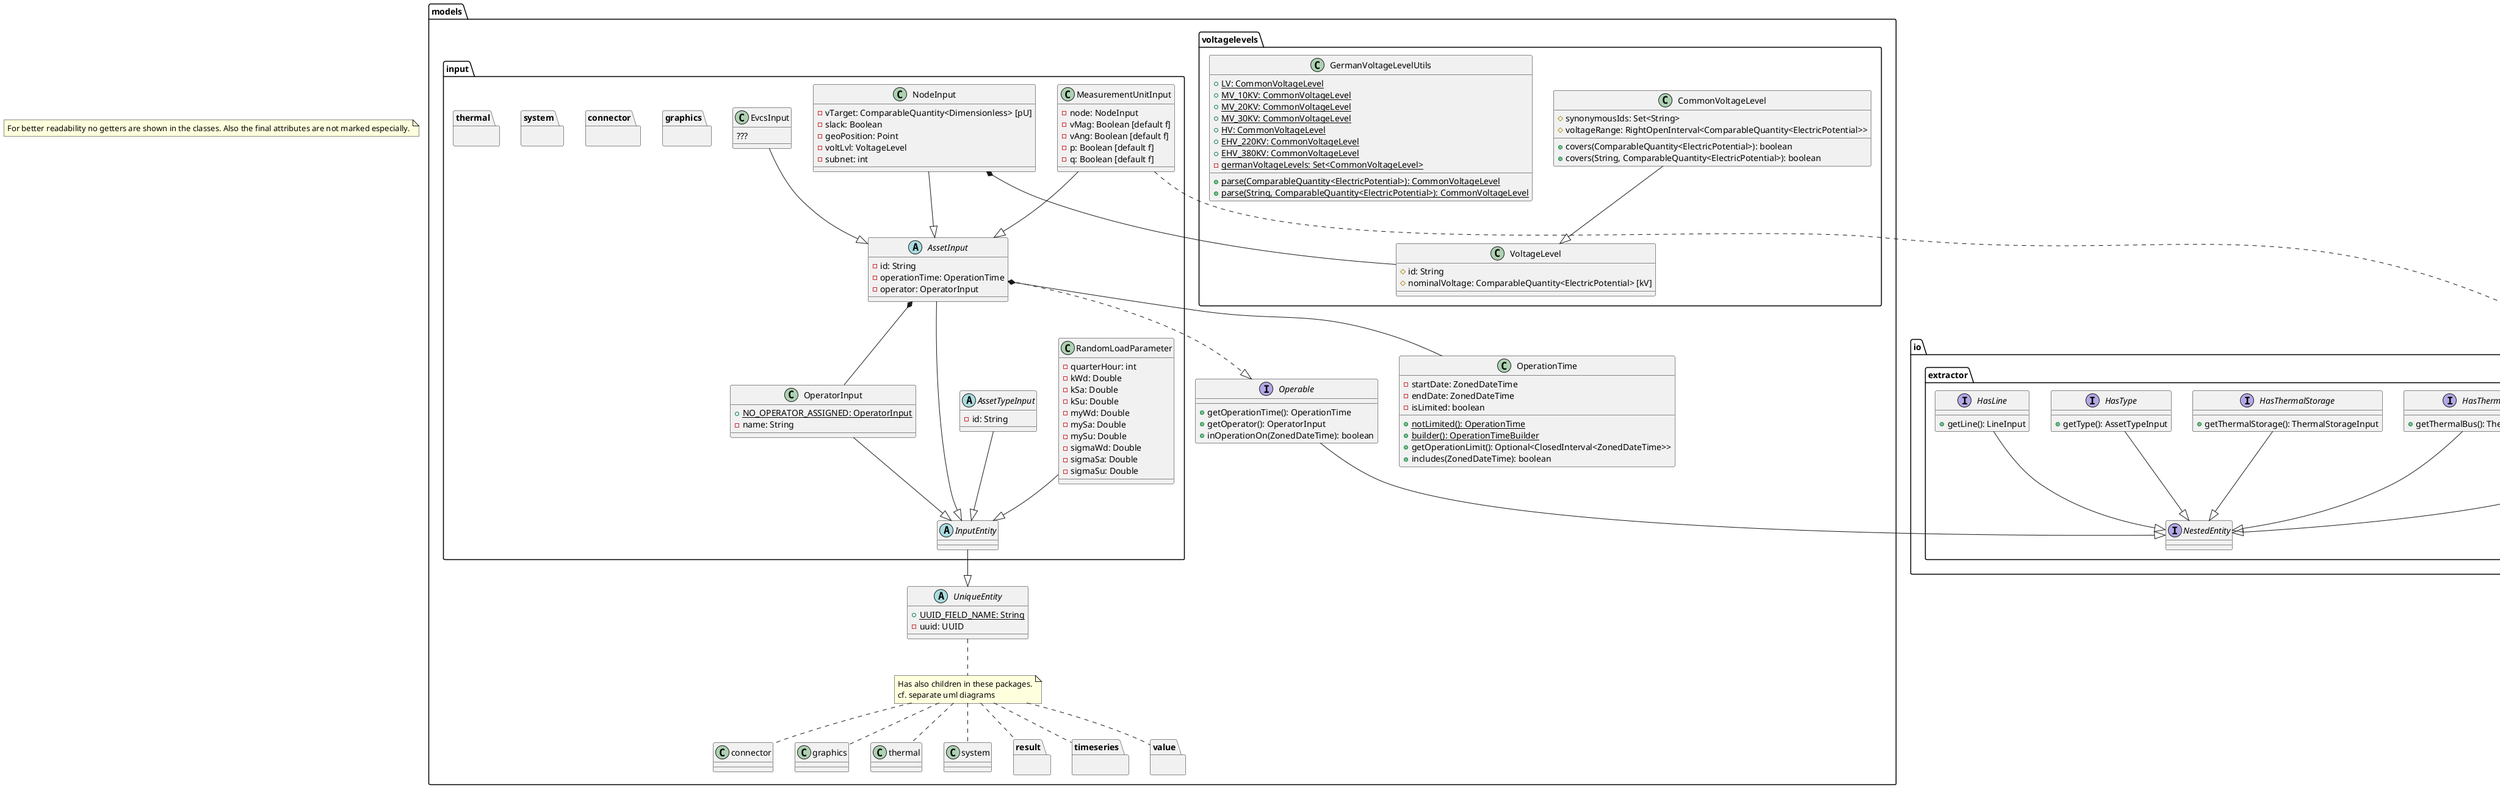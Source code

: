 @startuml
note "For better readability no getters are shown in the classes. Also the final attributes are not marked especially." as generalNote

package io.extractor {
    interface NestedEntity

    interface HasNodes {
        + allNodes(): List<NodeInput>
    }
    HasNodes --|> NestedEntity

    interface HasThermalBus {
        + getThermalBus(): ThermalBusInput
    }
    HasThermalBus --|> NestedEntity

    interface HasThermalStorage {
        + getThermalStorage(): ThermalStorageInput
    }
    HasThermalStorage --|> NestedEntity

    interface HasType {
        + getType(): AssetTypeInput
    }
    HasType --|> NestedEntity

    interface HasLine {
        + getLine(): LineInput
    }
    HasLine --|> NestedEntity
}

package models {

    abstract class UniqueEntity {
        + {static} UUID_FIELD_NAME: String
        - uuid: UUID
    }

    class OperationTime {
        - startDate: ZonedDateTime
        - endDate: ZonedDateTime
        - isLimited: boolean
        + {static} notLimited(): OperationTime
        + {static} builder(): OperationTimeBuilder
        + getOperationLimit(): Optional<ClosedInterval<ZonedDateTime>>
        + includes(ZonedDateTime): boolean
    }

    interface Operable {
        + getOperationTime(): OperationTime
        + getOperator(): OperatorInput
        + inOperationOn(ZonedDateTime): boolean
    }
    Operable --|> NestedEntity

    package result {}
    package timeseries {}
    package value {}
    note "Has also children in these packages.\ncf. separate uml diagrams" as childNote
    UniqueEntity .. childNote
    childNote .. result
    childNote .. timeseries
    childNote .. value
    childNote .. connector
    childNote .. graphics
    childNote .. thermal
    childNote .. system

    package voltagelevels {
        class VoltageLevel {
            # id: String
            # nominalVoltage: ComparableQuantity<ElectricPotential> [kV]
        }

        class CommonVoltageLevel {
            # synonymousIds: Set<String>
            # voltageRange: RightOpenInterval<ComparableQuantity<ElectricPotential>>
            + covers(ComparableQuantity<ElectricPotential>): boolean
            + covers(String, ComparableQuantity<ElectricPotential>): boolean
        }
        CommonVoltageLevel --|> VoltageLevel

        class GermanVoltageLevelUtils {
            + {static} LV: CommonVoltageLevel
            + {static} MV_10KV: CommonVoltageLevel
            + {static} MV_20KV: CommonVoltageLevel
            + {static} MV_30KV: CommonVoltageLevel
            + {static} HV: CommonVoltageLevel
            + {static} EHV_220KV: CommonVoltageLevel
            + {static} EHV_380KV: CommonVoltageLevel
            - {static} germanVoltageLevels: Set<CommonVoltageLevel>
            + {static} parse(ComparableQuantity<ElectricPotential>): CommonVoltageLevel
            + {static} parse(String, ComparableQuantity<ElectricPotential>): CommonVoltageLevel
        }
    }

    package input {
        abstract class InputEntity
        InputEntity --|> UniqueEntity

        class OperatorInput {
            + {static} NO_OPERATOR_ASSIGNED: OperatorInput
            - name: String
        }
        OperatorInput --|> InputEntity

        package graphics {}

        abstract class AssetInput {
            - id: String
            - operationTime: OperationTime
            - operator: OperatorInput
        }
        AssetInput --|> InputEntity
        AssetInput ..|> Operable
        AssetInput *-- OperationTime
        AssetInput *-- OperatorInput

        class EvcsInput {
            ???
        }
        EvcsInput --|> AssetInput

        class NodeInput {
            - vTarget: ComparableQuantity<Dimensionless> [pU]
            - slack: Boolean
            - geoPosition: Point
            - voltLvl: VoltageLevel
            - subnet: int
        }
        NodeInput --|> AssetInput
        NodeInput *-- VoltageLevel

        class MeasurementUnitInput {
            - node: NodeInput
            - vMag: Boolean [default f]
            - vAng: Boolean [default f]
            - p: Boolean [default f]
            - q: Boolean [default f]
        }
        MeasurementUnitInput --|> AssetInput
        MeasurementUnitInput ..|> HasNodes

        class RandomLoadParameter {
            - quarterHour: int
            - kWd: Double
            - kSa: Double
            - kSu: Double
            - myWd: Double
            - mySa: Double
            - mySu: Double
            - sigmaWd: Double
            - sigmaSa: Double
            - sigmaSu: Double
        }
        RandomLoadParameter --|> InputEntity

        abstract class AssetTypeInput {
            - id: String
        }
        AssetTypeInput --|> InputEntity

        package connector {}

        package system {}

        package thermal {}
    }
}

@enduml